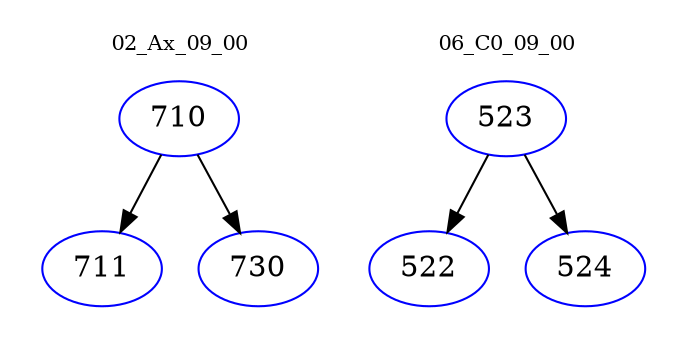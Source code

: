 digraph{
subgraph cluster_0 {
color = white
label = "02_Ax_09_00";
fontsize=10;
T0_710 [label="710", color="blue"]
T0_710 -> T0_711 [color="black"]
T0_711 [label="711", color="blue"]
T0_710 -> T0_730 [color="black"]
T0_730 [label="730", color="blue"]
}
subgraph cluster_1 {
color = white
label = "06_C0_09_00";
fontsize=10;
T1_523 [label="523", color="blue"]
T1_523 -> T1_522 [color="black"]
T1_522 [label="522", color="blue"]
T1_523 -> T1_524 [color="black"]
T1_524 [label="524", color="blue"]
}
}
